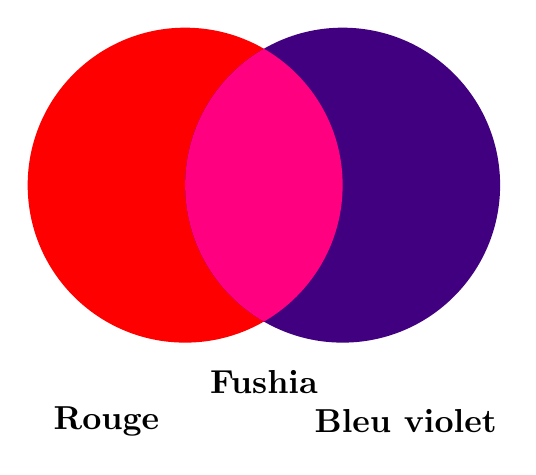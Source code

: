 % Adapted by A. Bodin from : 
% RGB color mixing
% Author: Henrik Skov Midtiby <http://midtiby.blogspot.com/>
\begin{tikzpicture}
% Create the background in the circle, by drawing several slices
% each with a constant color given by the angle (which is converted


% On top of the background draw three spotlights of the primary colors
% red, green and blue (they are primary in an additive colorspace where
% light are mixed)

\definecolor{Coul1}{rgb}{1,0,0};
\definecolor{Coul2}{rgb}{0.25,0,0.5};
\definecolor{Coul3}{rgb}{1,0,0.5};

\draw [draw=none, fill=Coul1] (-1,1.5) circle (2cm);
\draw [draw=none, fill=Coul2] (1,1.5) circle (2cm);

% Draw areas where two of the three primary colors are overlapping.
% These areas are the secondary colors yellow, cyan and magenta.
\begin{scope}
	\clip (1,1.5) circle(2cm);
	\clip (-1,1.5) circle(2cm);
	\draw [draw=none, fill=Coul3] (90:1.5) circle (2cm);
\end{scope}

\node[scale=1.2] at (-2,-1.5) {\bf Rouge};
\node[scale=1.2] at (0,-1) {\bf Fushia};
\node[scale=1.2] at (1.8,-1.5) {\bf Bleu violet};


\end{tikzpicture}
